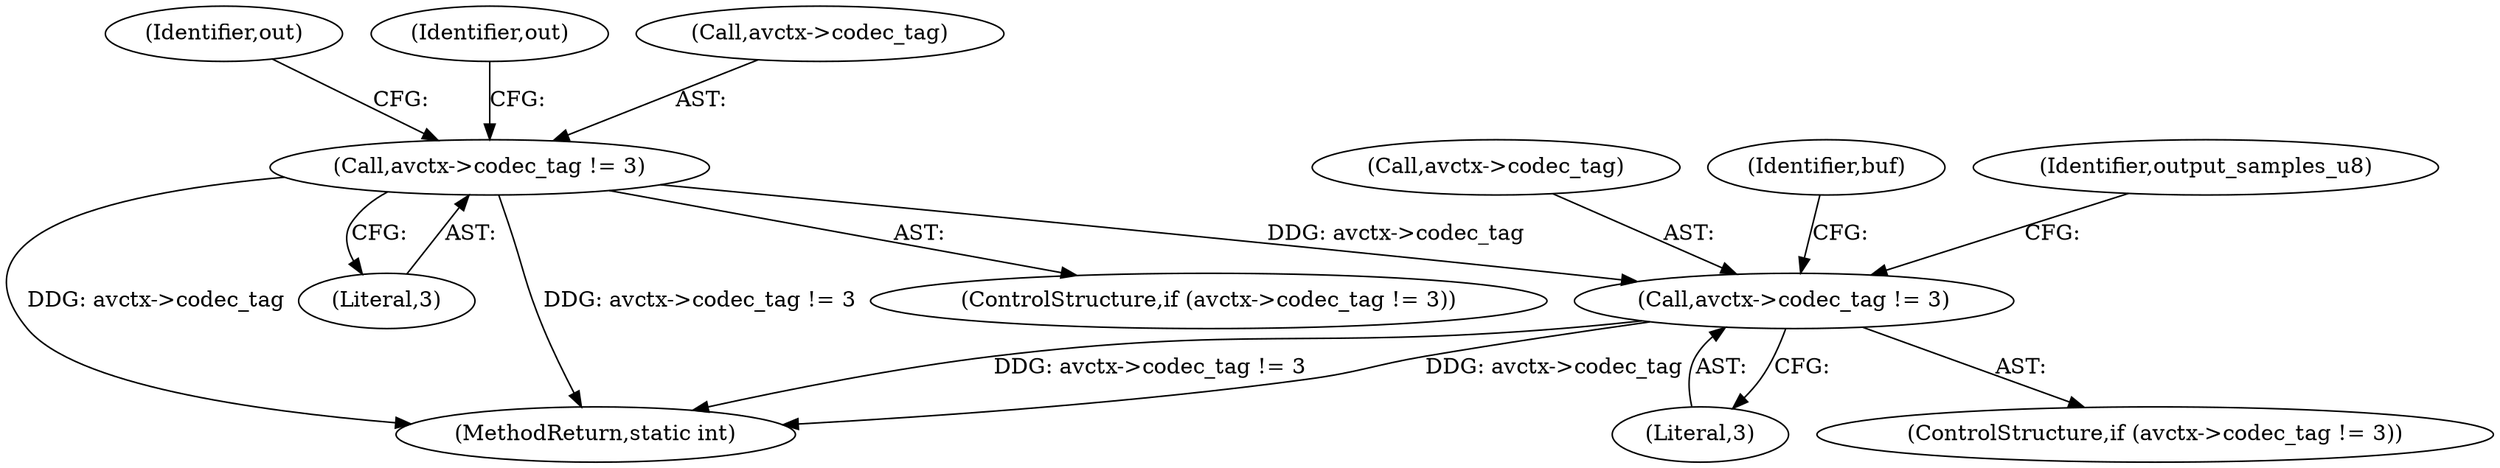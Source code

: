digraph "0_libav_ce7aee9b733134649a6ce2fa743e51733f33e67e@pointer" {
"1000516" [label="(Call,avctx->codec_tag != 3)"];
"1000190" [label="(Call,avctx->codec_tag != 3)"];
"1000189" [label="(ControlStructure,if (avctx->codec_tag != 3))"];
"1000194" [label="(Literal,3)"];
"1000196" [label="(Identifier,out)"];
"1000190" [label="(Call,avctx->codec_tag != 3)"];
"1000202" [label="(Identifier,out)"];
"1000524" [label="(Identifier,output_samples_u8)"];
"1000690" [label="(MethodReturn,static int)"];
"1000515" [label="(ControlStructure,if (avctx->codec_tag != 3))"];
"1000520" [label="(Literal,3)"];
"1000517" [label="(Call,avctx->codec_tag)"];
"1000191" [label="(Call,avctx->codec_tag)"];
"1000516" [label="(Call,avctx->codec_tag != 3)"];
"1000615" [label="(Identifier,buf)"];
"1000516" -> "1000515"  [label="AST: "];
"1000516" -> "1000520"  [label="CFG: "];
"1000517" -> "1000516"  [label="AST: "];
"1000520" -> "1000516"  [label="AST: "];
"1000524" -> "1000516"  [label="CFG: "];
"1000615" -> "1000516"  [label="CFG: "];
"1000516" -> "1000690"  [label="DDG: avctx->codec_tag != 3"];
"1000516" -> "1000690"  [label="DDG: avctx->codec_tag"];
"1000190" -> "1000516"  [label="DDG: avctx->codec_tag"];
"1000190" -> "1000189"  [label="AST: "];
"1000190" -> "1000194"  [label="CFG: "];
"1000191" -> "1000190"  [label="AST: "];
"1000194" -> "1000190"  [label="AST: "];
"1000196" -> "1000190"  [label="CFG: "];
"1000202" -> "1000190"  [label="CFG: "];
"1000190" -> "1000690"  [label="DDG: avctx->codec_tag != 3"];
"1000190" -> "1000690"  [label="DDG: avctx->codec_tag"];
}
